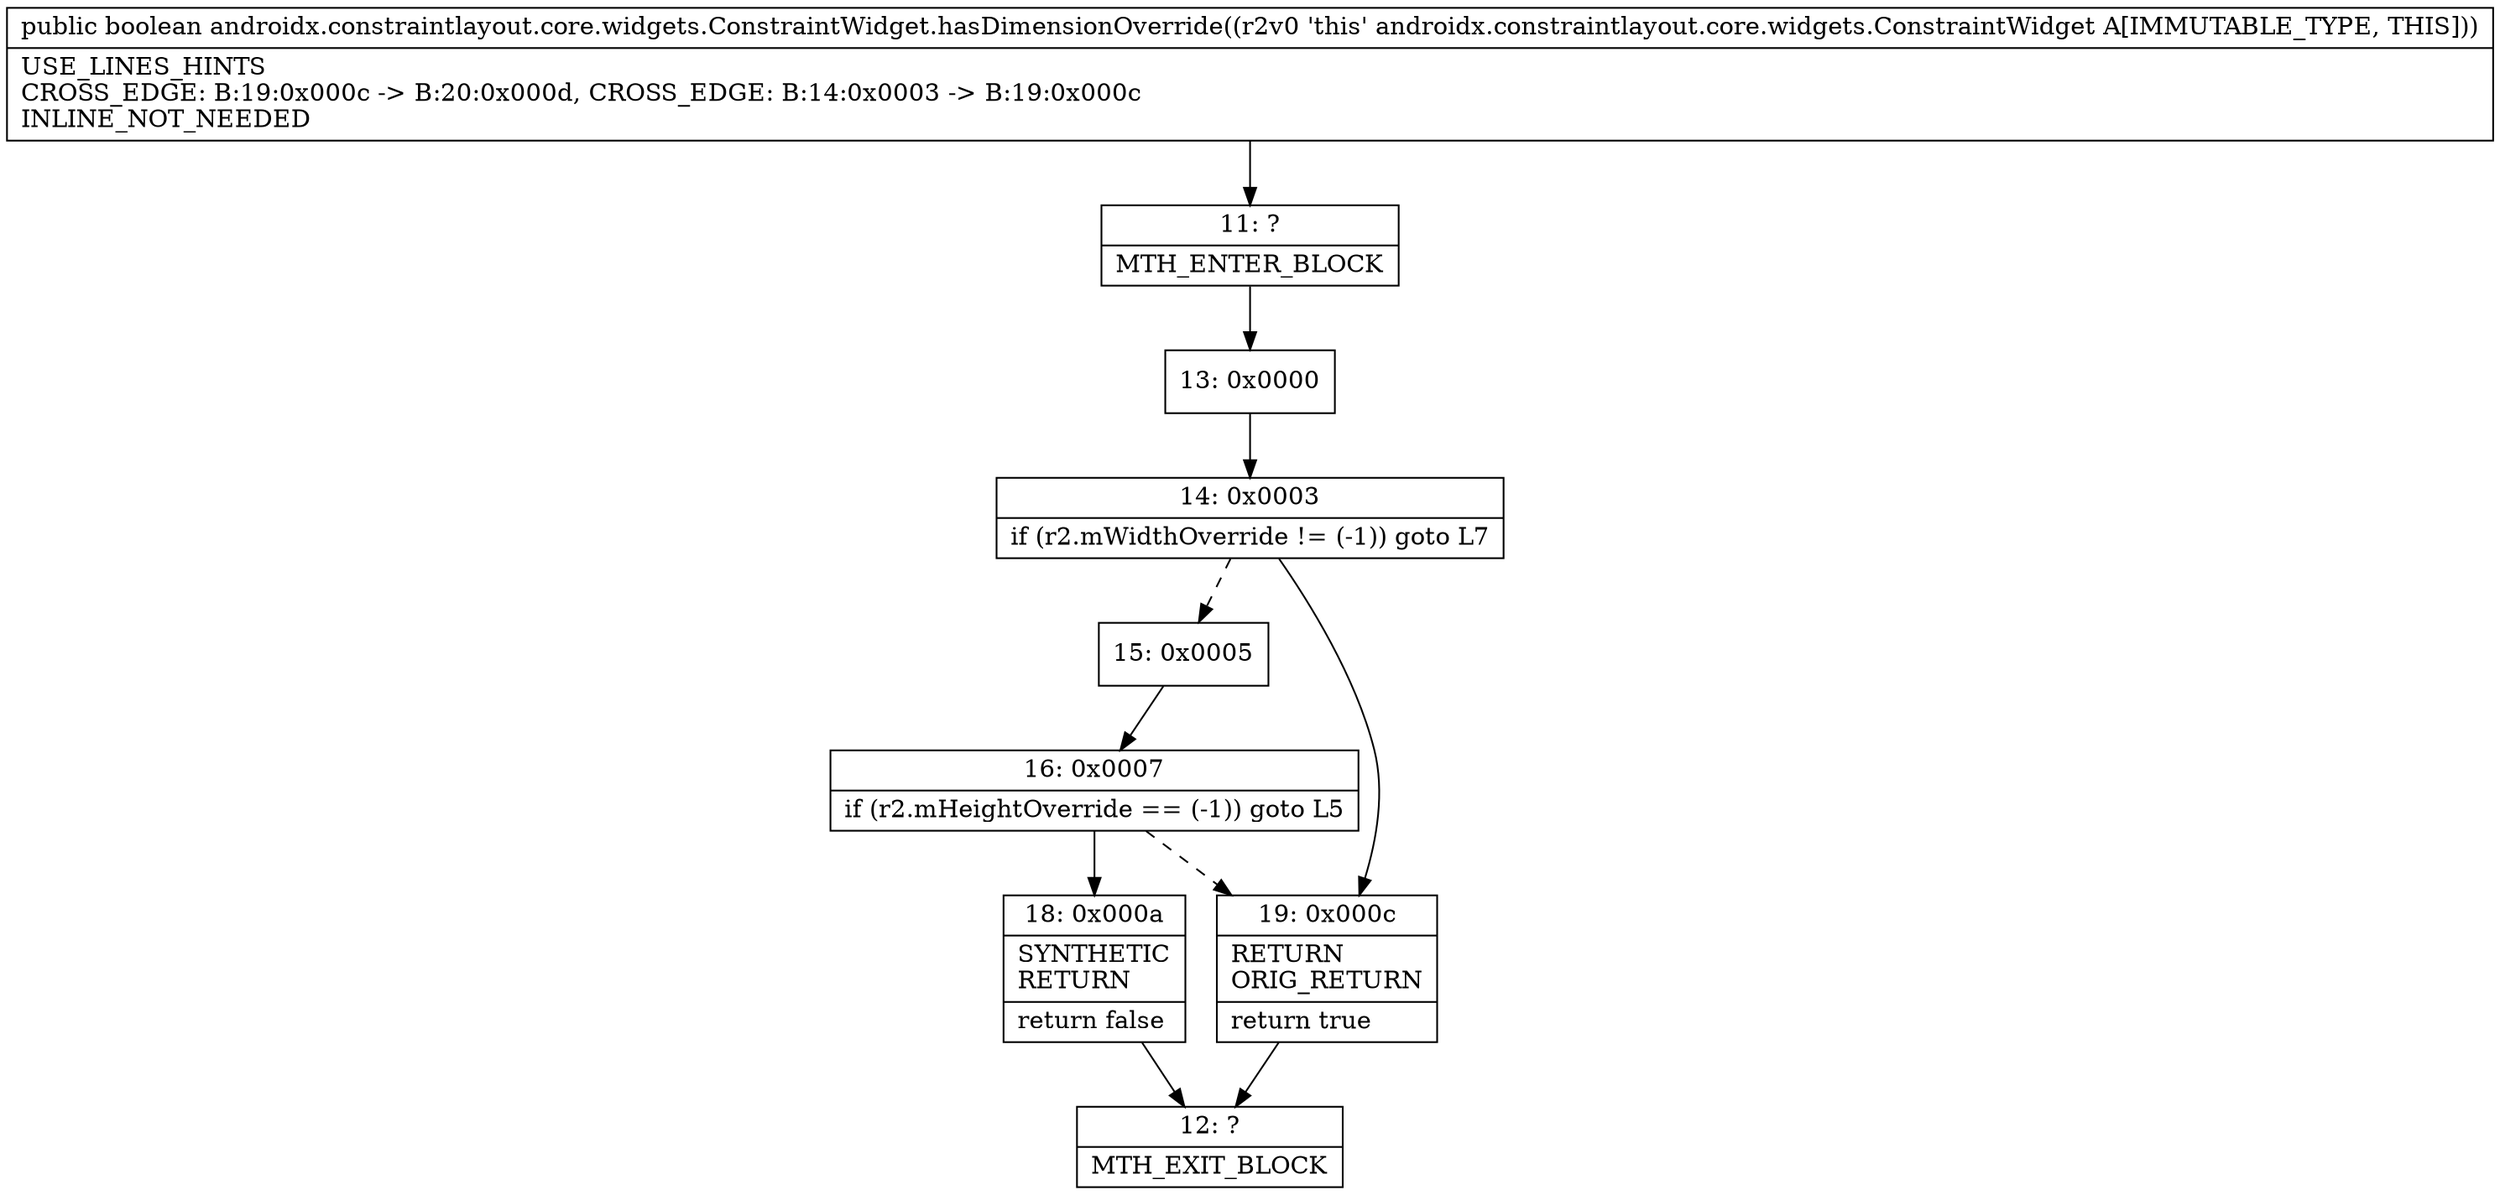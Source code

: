 digraph "CFG forandroidx.constraintlayout.core.widgets.ConstraintWidget.hasDimensionOverride()Z" {
Node_11 [shape=record,label="{11\:\ ?|MTH_ENTER_BLOCK\l}"];
Node_13 [shape=record,label="{13\:\ 0x0000}"];
Node_14 [shape=record,label="{14\:\ 0x0003|if (r2.mWidthOverride != (\-1)) goto L7\l}"];
Node_15 [shape=record,label="{15\:\ 0x0005}"];
Node_16 [shape=record,label="{16\:\ 0x0007|if (r2.mHeightOverride == (\-1)) goto L5\l}"];
Node_18 [shape=record,label="{18\:\ 0x000a|SYNTHETIC\lRETURN\l|return false\l}"];
Node_12 [shape=record,label="{12\:\ ?|MTH_EXIT_BLOCK\l}"];
Node_19 [shape=record,label="{19\:\ 0x000c|RETURN\lORIG_RETURN\l|return true\l}"];
MethodNode[shape=record,label="{public boolean androidx.constraintlayout.core.widgets.ConstraintWidget.hasDimensionOverride((r2v0 'this' androidx.constraintlayout.core.widgets.ConstraintWidget A[IMMUTABLE_TYPE, THIS]))  | USE_LINES_HINTS\lCROSS_EDGE: B:19:0x000c \-\> B:20:0x000d, CROSS_EDGE: B:14:0x0003 \-\> B:19:0x000c\lINLINE_NOT_NEEDED\l}"];
MethodNode -> Node_11;Node_11 -> Node_13;
Node_13 -> Node_14;
Node_14 -> Node_15[style=dashed];
Node_14 -> Node_19;
Node_15 -> Node_16;
Node_16 -> Node_18;
Node_16 -> Node_19[style=dashed];
Node_18 -> Node_12;
Node_19 -> Node_12;
}


